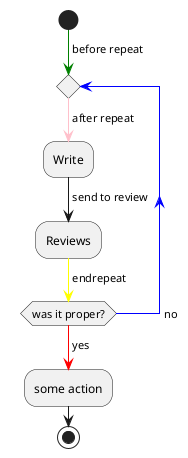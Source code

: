 {
  "sha1": "ilye5cm3gr8fkejlnm5zf0440cmzozj",
  "insertion": {
    "when": "2024-06-03T18:59:30.905Z",
    "user": "plantuml@gmail.com"
  }
}
@startuml
start
-[#green]-> before repeat;
repeat
-[#pink]-> after repeat;
:Write;
-> send to review;
:Reviews;
-[#yellow]-> endrepeat;
repeat while (was it proper?) -[#blue]-> no
-[#red]->yes;
:some action;
stop
@enduml

